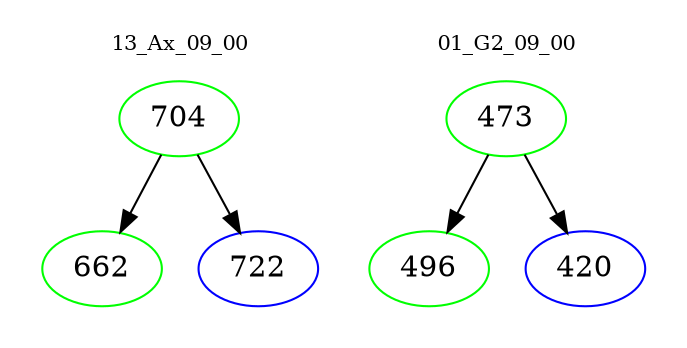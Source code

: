 digraph{
subgraph cluster_0 {
color = white
label = "13_Ax_09_00";
fontsize=10;
T0_704 [label="704", color="green"]
T0_704 -> T0_662 [color="black"]
T0_662 [label="662", color="green"]
T0_704 -> T0_722 [color="black"]
T0_722 [label="722", color="blue"]
}
subgraph cluster_1 {
color = white
label = "01_G2_09_00";
fontsize=10;
T1_473 [label="473", color="green"]
T1_473 -> T1_496 [color="black"]
T1_496 [label="496", color="green"]
T1_473 -> T1_420 [color="black"]
T1_420 [label="420", color="blue"]
}
}
